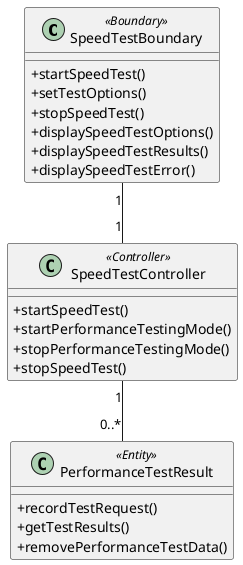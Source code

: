 @startuml

skinparam ClassAttributeIconSize 0

class SpeedTestBoundary <<Boundary>> {
    + startSpeedTest()
    + setTestOptions()
    + stopSpeedTest()
    + displaySpeedTestOptions()
    + displaySpeedTestResults()
    + displaySpeedTestError()
}

class SpeedTestController <<Controller>> {
    + startSpeedTest()
    + startPerformanceTestingMode()
    + stopPerformanceTestingMode()
    + stopSpeedTest()
}

class PerformanceTestResult <<Entity>> {
    + recordTestRequest()
    + getTestResults()
    + removePerformanceTestData()
}

SpeedTestBoundary "1" -- "1" SpeedTestController
SpeedTestController "1" -- "0..*" PerformanceTestResult

@enduml